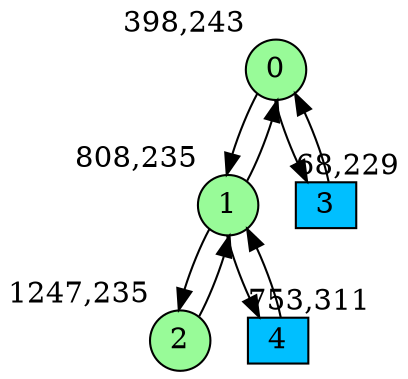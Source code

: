 digraph G {
graph [bgcolor=white]
node [shape=circle, style = filled, fillcolor=white,fixedsize=true, width=0.4, height=0.3 ]
0[xlabel="398,243", pos = "5.15625,1.0625!", fillcolor=palegreen ];
1[xlabel="808,235", pos = "11.5625,1.1875!", fillcolor=palegreen ];
2[xlabel="1247,235", pos = "18.4219,1.1875!", fillcolor=palegreen ];
3[xlabel="68,229", pos = "0,1.28125!", fillcolor=deepskyblue, shape=box ];
4[xlabel="753,311", pos = "10.7031,0!", fillcolor=deepskyblue, shape=box ];
0->1 ;
0->3 ;
1->0 ;
1->2 ;
1->4 ;
2->1 ;
3->0 ;
4->1 ;
}
